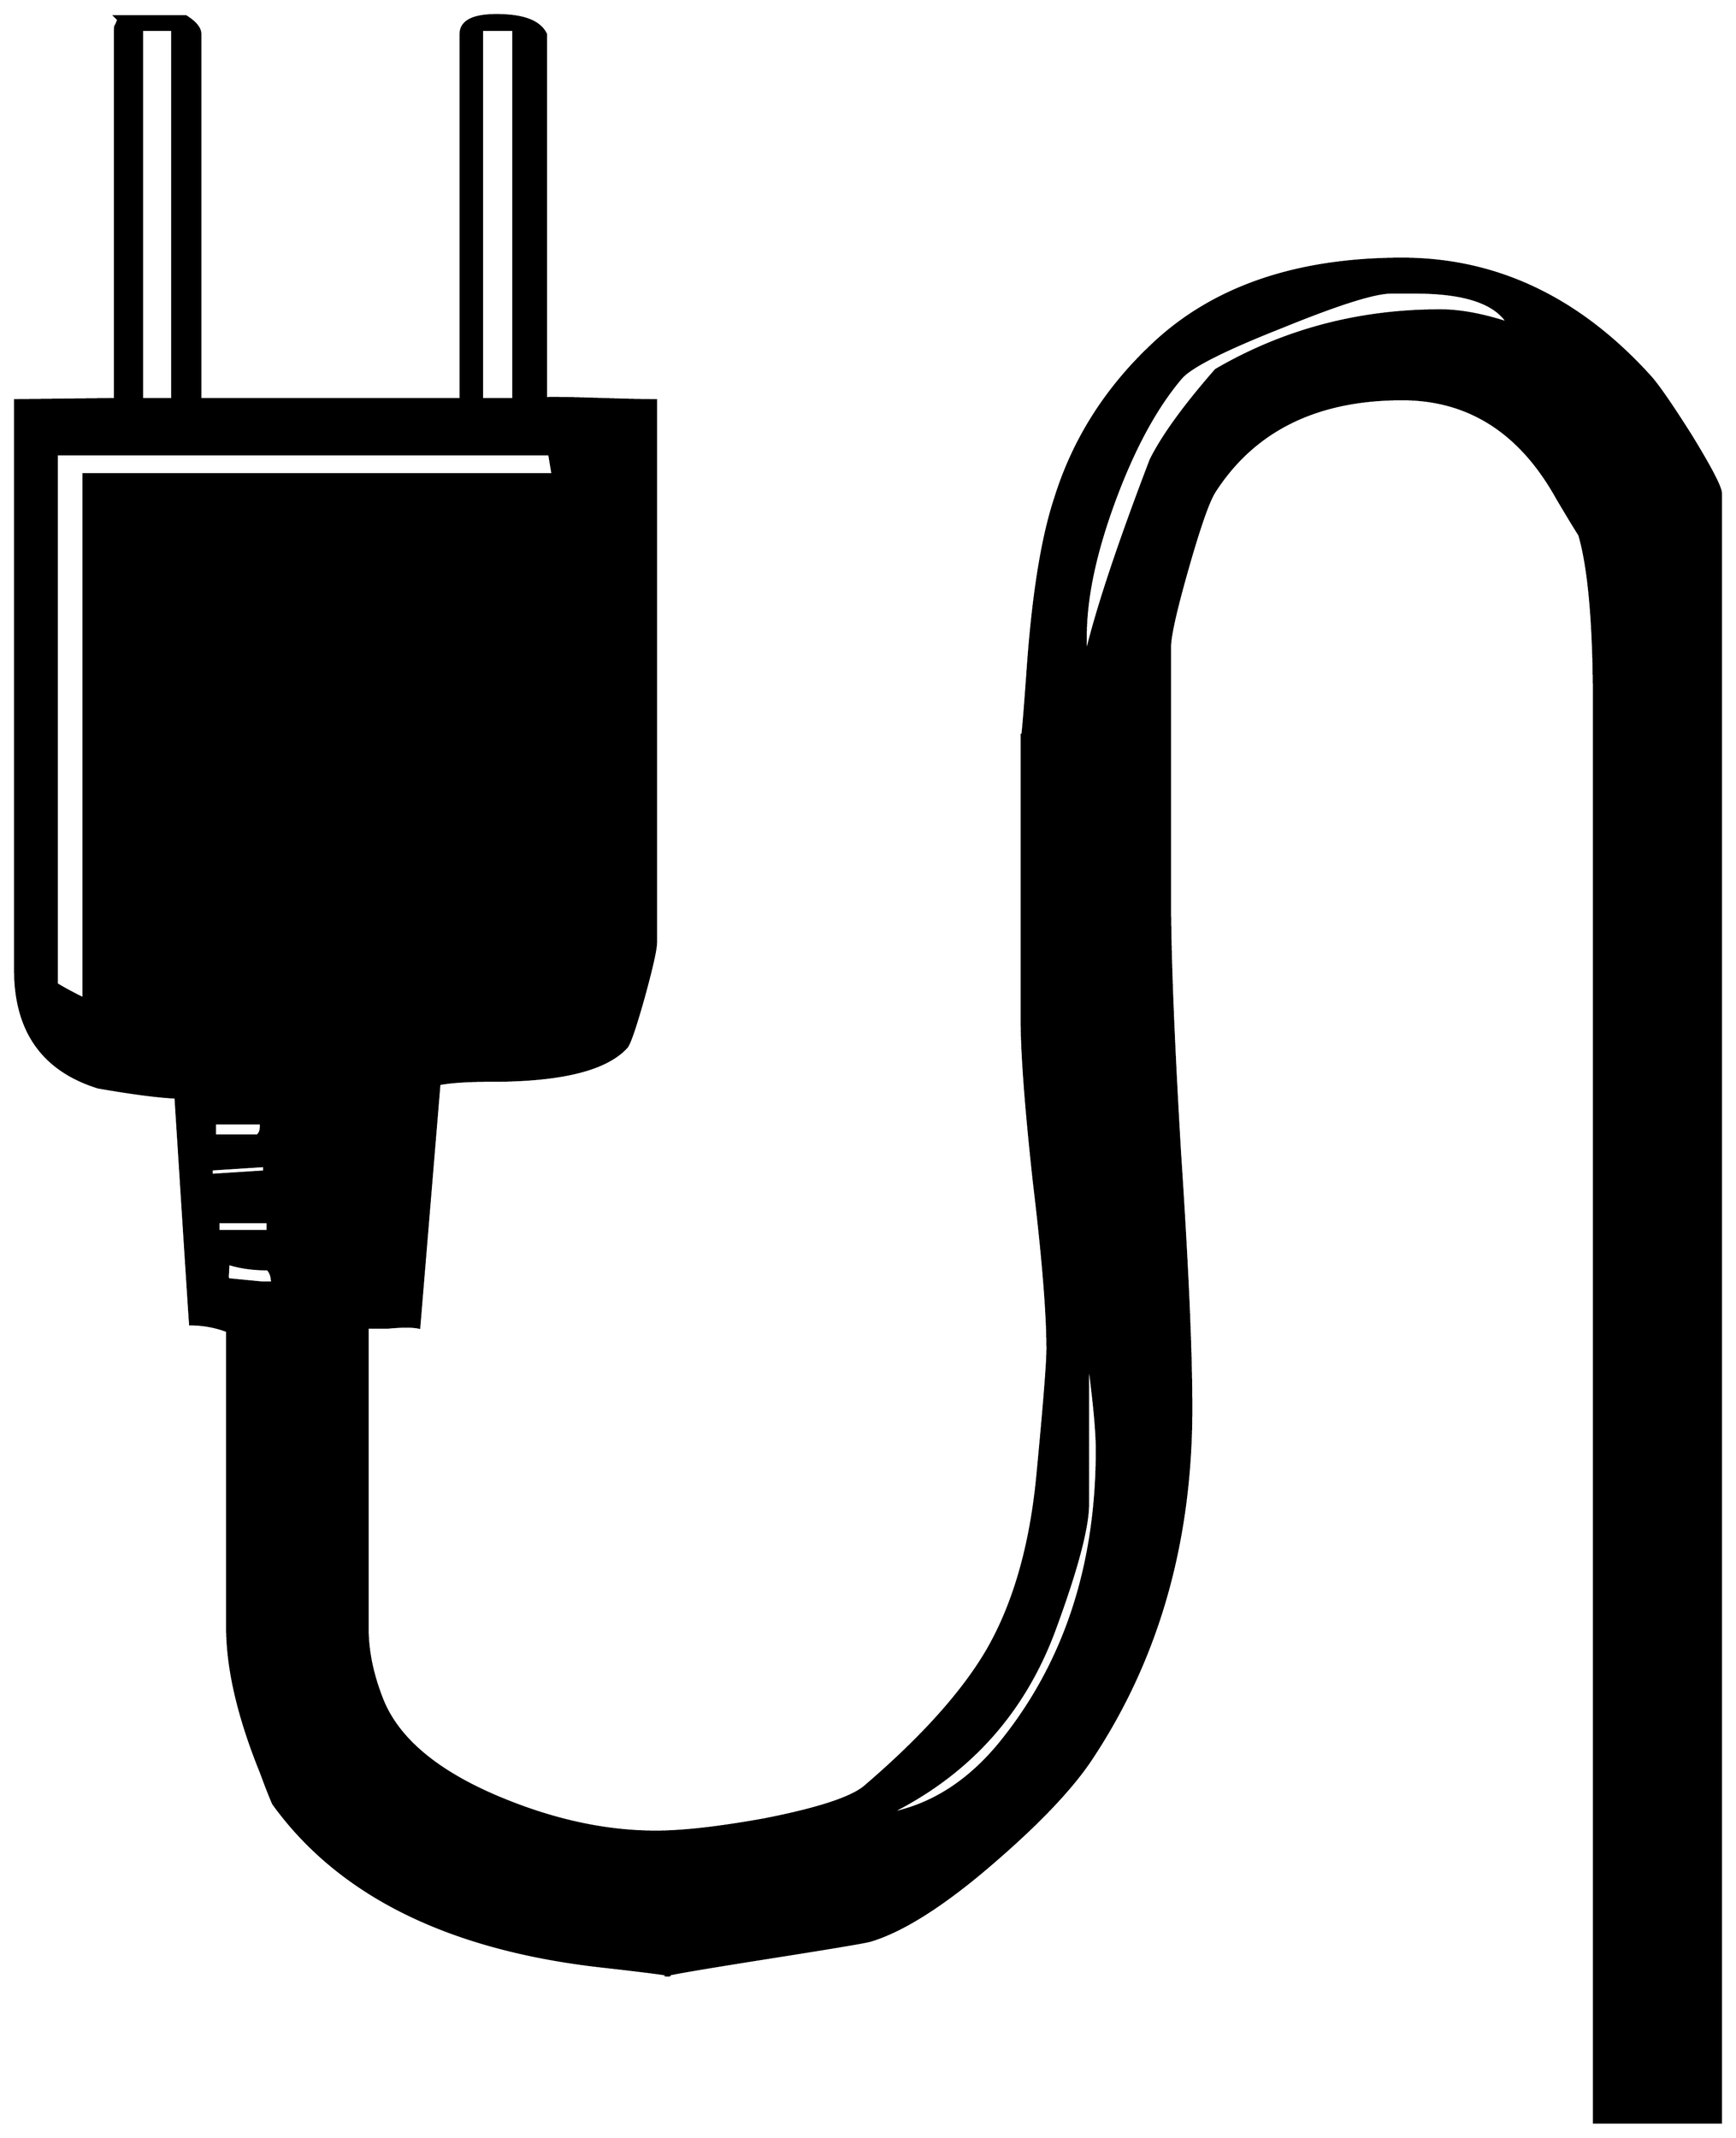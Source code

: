 


\begin{tikzpicture}[y=0.80pt, x=0.80pt, yscale=-1.0, xscale=1.0, inner sep=0pt, outer sep=0pt]
\begin{scope}[shift={(100.0,1721.0)},nonzero rule]
  \path[draw=.,fill=.,line width=1.600pt] (1602.0,341.0) --
    (1489.0,341.0) -- (1489.0,-923.0) .. controls
    (1489.0,-993.0) and (1484.667,-1043.0) .. (1476.0,-1073.0) ..
    controls (1471.333,-1080.333) and (1464.667,-1091.333) ..
    (1456.0,-1106.0) .. controls (1423.333,-1164.667) and
    (1377.333,-1194.0) .. (1318.0,-1194.0) .. controls
    (1242.0,-1194.0) and (1186.333,-1166.667) .. (1151.0,-1112.0) ..
    controls (1145.667,-1104.0) and (1137.667,-1081.333) ..
    (1127.0,-1044.0) .. controls (1116.333,-1006.667) and
    (1111.0,-983.0) .. (1111.0,-973.0) -- (1111.0,-750.0) ..
    controls (1111.0,-699.333) and (1114.0,-623.333) ..
    (1120.0,-522.0) .. controls (1126.667,-421.333) and
    (1130.0,-345.667) .. (1130.0,-295.0) .. controls
    (1130.0,-175.0) and (1099.667,-70.0) .. (1039.0,20.0) ..
    controls (1019.667,48.0) and (987.333,81.0) .. (942.0,119.0) ..
    controls (903.333,151.0) and (870.667,171.0) .. (844.0,179.0) ..
    controls (839.333,180.333) and (811.667,185.0) .. (761.0,193.0) ..
    controls (689.0,204.333) and (656.333,210.0) .. (663.0,210.0) ..
    controls (671.667,210.0) and (652.333,207.333) .. (605.0,202.0) ..
    controls (468.333,186.667) and (370.667,138.333) .. (312.0,57.0) ..
    controls (309.333,51.0) and (305.667,41.667) .. (301.0,29.0) ..
    controls (281.0,-20.333) and (271.0,-63.333) .. (271.0,-100.0)
    -- (271.0,-364.0) .. controls (260.333,-368.0) and
    (249.333,-370.0) .. (238.0,-370.0) .. controls (237.333,-378.667)
    and (233.0,-446.0) .. (225.0,-572.0) .. controls
    (209.667,-572.667) and (186.667,-575.667) .. (156.0,-581.0) ..
    controls (106.667,-596.333) and (82.0,-631.333) .. (82.0,-686.0)
    -- (82.0,-1193.0) .. controls (141.333,-1193.667) and
    (171.0,-1194.0) .. (171.0,-1194.0) -- (171.0,-1522.0) ..
    controls (171.0,-1525.333) and (171.333,-1527.0) ..
    (172.0,-1527.0) -- (174.0,-1532.0) -- (171.0,-1535.0) --
    (234.0,-1535.0) .. controls (242.667,-1529.667) and
    (247.0,-1524.333) .. (247.0,-1519.0) -- (247.0,-1194.0) --
    (479.0,-1194.0) -- (479.0,-1519.0) .. controls
    (479.0,-1530.333) and (489.667,-1536.0) .. (511.0,-1536.0) ..
    controls (535.0,-1536.0) and (549.667,-1530.333) ..
    (555.0,-1519.0) -- (555.0,-1194.0) .. controls
    (555.667,-1194.667) and (557.0,-1195.0) .. (559.0,-1195.0) ..
    controls (569.667,-1195.0) and (585.333,-1194.667) ..
    (606.0,-1194.0) .. controls (627.333,-1193.333) and
    (643.0,-1193.0) .. (653.0,-1193.0) -- (653.0,-710.0) ..
    controls (653.0,-704.0) and (649.333,-687.667) .. (642.0,-661.0)
    .. controls (634.667,-635.0) and (629.667,-620.333) ..
    (627.0,-617.0) .. controls (609.0,-597.0) and (569.0,-587.0)
    .. (507.0,-587.0) .. controls (485.667,-587.0) and
    (470.0,-586.0) .. (460.0,-584.0) -- (442.0,-367.0) ..
    controls (439.333,-367.667) and (435.333,-368.0) .. (430.0,-368.0)
    .. controls (426.0,-368.0) and (420.333,-367.667) ..
    (413.0,-367.0) .. controls (405.667,-367.0) and (400.0,-367.0)
    .. (396.0,-367.0) -- (396.0,-99.0) .. controls (396.0,-79.0)
    and (400.333,-58.0) .. (409.0,-36.0) .. controls (423.0,-0.667)
    and (458.0,28.667) .. (514.0,52.0) .. controls (562.0,72.0)
    and (608.333,82.0) .. (653.0,82.0) .. controls (677.0,82.0)
    and (709.333,78.333) .. (750.0,71.0) .. controls (797.333,61.667)
    and (827.0,52.0) .. (839.0,42.0) .. controls (889.667,-1.333)
    and (926.0,-41.667) .. (948.0,-79.0) .. controls
    (972.0,-120.333) and (987.0,-172.333) .. (993.0,-235.0) ..
    controls (999.0,-297.667) and (1002.0,-335.333) ..
    (1002.0,-348.0) .. controls (1002.0,-380.0) and
    (998.0,-429.333) .. (990.0,-496.0) .. controls (982.667,-562.667)
    and (979.0,-611.667) .. (979.0,-643.0) -- (979.0,-896.0) ..
    controls (979.0,-884.667) and (980.667,-902.0) .. (984.0,-948.0)
    .. controls (988.667,-1017.333) and (997.0,-1070.0) ..
    (1009.0,-1106.0) .. controls (1025.0,-1157.333) and
    (1053.333,-1202.333) .. (1094.0,-1241.0) .. controls
    (1148.0,-1293.0) and (1222.667,-1319.0) .. (1318.0,-1319.0) ..
    controls (1402.0,-1319.0) and (1475.667,-1284.0) ..
    (1539.0,-1214.0) .. controls (1545.667,-1206.667) and
    (1557.667,-1189.333) .. (1575.0,-1162.0) .. controls
    (1593.0,-1132.667) and (1602.0,-1115.333) .. (1602.0,-1110.0) --
    (1602.0,341.0) -- cycle(1412.0,-1262.0) .. controls
    (1400.667,-1280.0) and (1373.333,-1289.0) .. (1330.0,-1289.0) --
    (1308.0,-1289.0) .. controls (1293.333,-1289.0) and
    (1260.667,-1278.667) .. (1210.0,-1258.0) .. controls
    (1159.333,-1238.0) and (1129.667,-1223.0) .. (1121.0,-1213.0) ..
    controls (1098.333,-1186.333) and (1078.333,-1149.333) ..
    (1061.0,-1102.0) .. controls (1043.667,-1054.667) and
    (1035.333,-1013.667) .. (1036.0,-979.0) -- (1036.0,-965.0) ..
    controls (1045.333,-1005.0) and (1064.667,-1063.333) ..
    (1094.0,-1140.0) .. controls (1104.667,-1161.333) and
    (1124.0,-1188.0) .. (1152.0,-1220.0) .. controls
    (1212.667,-1255.333) and (1279.333,-1273.0) .. (1352.0,-1273.0) ..
    controls (1369.333,-1273.0) and (1389.333,-1269.333) ..
    (1412.0,-1262.0) -- cycle(526.0,-1194.0) -- (526.0,-1523.0)
    -- (498.0,-1523.0) -- (498.0,-1194.0) -- (526.0,-1194.0) --
    cycle(222.0,-1194.0) -- (222.0,-1523.0) -- (195.0,-1523.0)
    -- (195.0,-1194.0) -- (222.0,-1194.0) --
    cycle(561.0,-1127.0) .. controls (560.333,-1131.0) and
    (559.333,-1137.0) .. (558.0,-1145.0) -- (119.0,-1145.0) --
    (119.0,-673.0) .. controls (124.333,-669.667) and (132.333,-665.333)
    .. (143.0,-660.0) -- (143.0,-1127.0) -- (561.0,-1127.0) --
    cycle(1046.0,-258.0) .. controls (1046.0,-275.333) and
    (1043.333,-303.333) .. (1038.0,-342.0) -- (1038.0,-210.0) ..
    controls (1038.0,-189.333) and (1028.333,-152.667) ..
    (1009.0,-100.0) .. controls (981.667,-24.667) and (932.0,30.667)
    .. (860.0,66.0) .. controls (899.333,58.667) and (933.667,36.333) ..
    (963.0,-1.0) .. controls (1018.333,-71.0) and (1046.0,-156.667)
    .. (1046.0,-258.0) -- cycle(301.0,-545.0) -- (301.0,-549.0)
    -- (260.0,-549.0) -- (260.0,-538.0) -- (298.0,-538.0) ..
    controls (300.0,-540.0) and (301.0,-542.333) .. (301.0,-545.0)
    -- cycle(304.0,-506.0) -- (304.0,-511.0) -- (257.0,-508.0)
    -- (257.0,-503.0) -- (304.0,-506.0) -- cycle(307.0,-453.0)
    -- (307.0,-461.0) -- (263.0,-461.0) -- (263.0,-453.0) --
    (307.0,-453.0) -- cycle(311.0,-407.0) .. controls
    (311.0,-412.333) and (309.667,-416.333) .. (307.0,-419.0) ..
    controls (293.667,-419.0) and (282.0,-420.667) .. (272.0,-424.0)
    .. controls (271.333,-410.667) and (271.0,-407.333) ..
    (271.0,-414.0) .. controls (271.0,-413.333) and (271.333,-412.0)
    .. (272.0,-410.0) .. controls (278.667,-409.333) and
    (289.0,-408.333) .. (303.0,-407.0) -- (311.0,-407.0) -- cycle;
\end{scope}

\end{tikzpicture}

